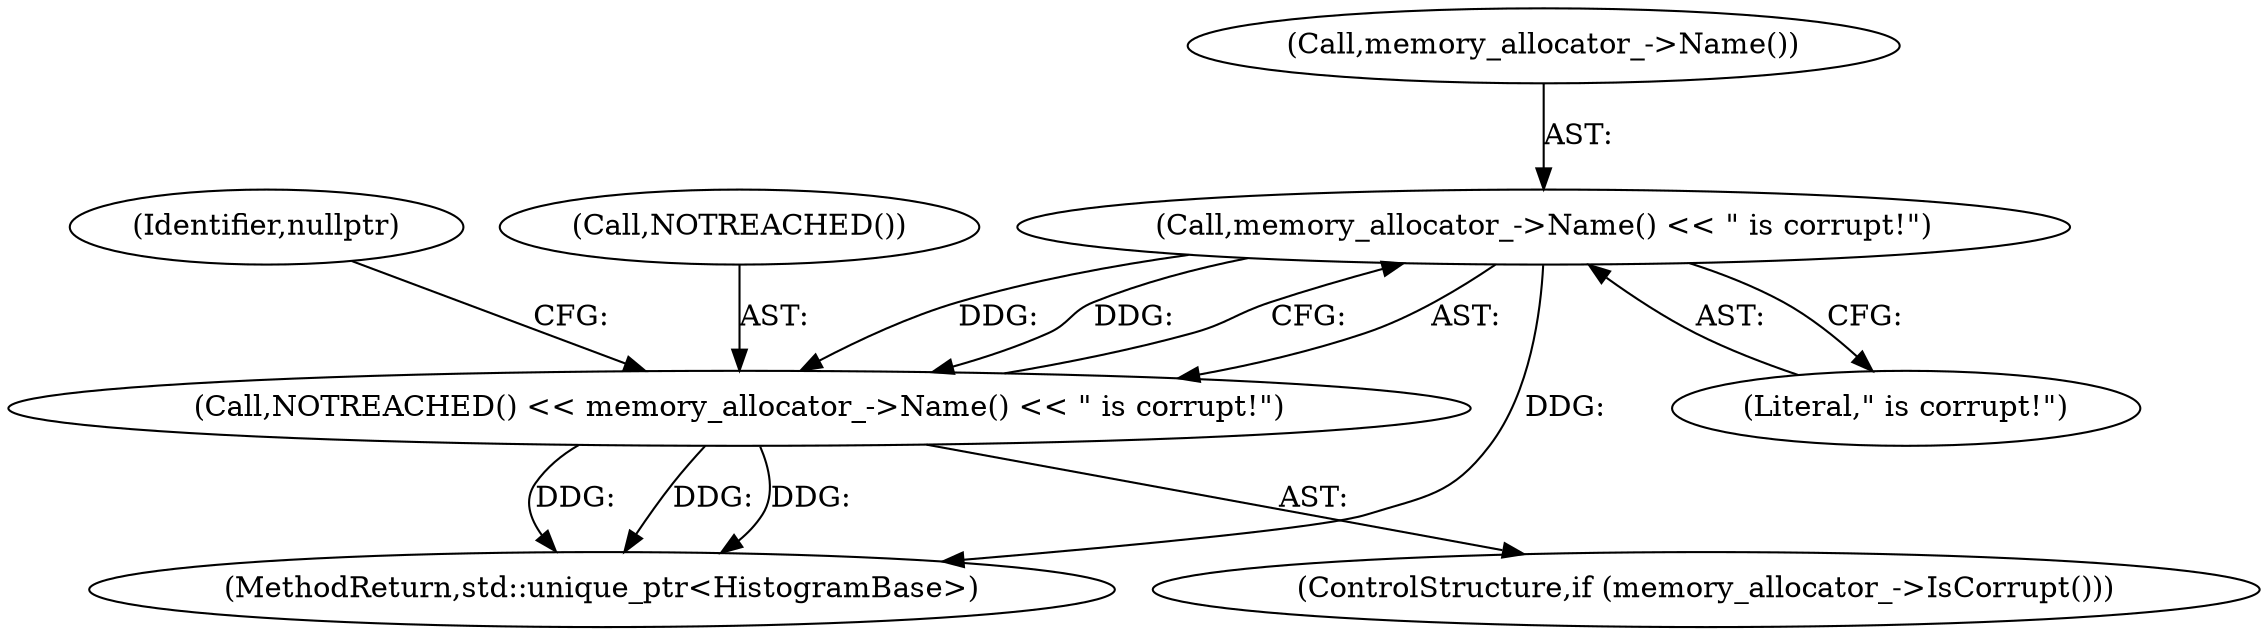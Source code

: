 digraph "0_Chrome_3f38b2253b19f9f9595f79fb92bfb5077e7b1959_0@API" {
"1000338" [label="(Call,memory_allocator_->Name() << \" is corrupt!\")"];
"1000336" [label="(Call,NOTREACHED() << memory_allocator_->Name() << \" is corrupt!\")"];
"1000343" [label="(MethodReturn,std::unique_ptr<HistogramBase>)"];
"1000342" [label="(Identifier,nullptr)"];
"1000340" [label="(Literal,\" is corrupt!\")"];
"1000338" [label="(Call,memory_allocator_->Name() << \" is corrupt!\")"];
"1000336" [label="(Call,NOTREACHED() << memory_allocator_->Name() << \" is corrupt!\")"];
"1000334" [label="(ControlStructure,if (memory_allocator_->IsCorrupt()))"];
"1000337" [label="(Call,NOTREACHED())"];
"1000339" [label="(Call,memory_allocator_->Name())"];
"1000338" -> "1000336"  [label="AST: "];
"1000338" -> "1000340"  [label="CFG: "];
"1000339" -> "1000338"  [label="AST: "];
"1000340" -> "1000338"  [label="AST: "];
"1000336" -> "1000338"  [label="CFG: "];
"1000338" -> "1000343"  [label="DDG: "];
"1000338" -> "1000336"  [label="DDG: "];
"1000338" -> "1000336"  [label="DDG: "];
"1000336" -> "1000334"  [label="AST: "];
"1000337" -> "1000336"  [label="AST: "];
"1000342" -> "1000336"  [label="CFG: "];
"1000336" -> "1000343"  [label="DDG: "];
"1000336" -> "1000343"  [label="DDG: "];
"1000336" -> "1000343"  [label="DDG: "];
}
